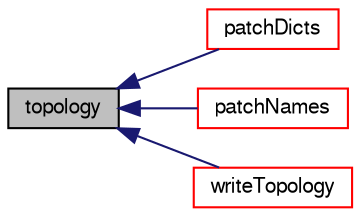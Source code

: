 digraph "topology"
{
  bgcolor="transparent";
  edge [fontname="FreeSans",fontsize="10",labelfontname="FreeSans",labelfontsize="10"];
  node [fontname="FreeSans",fontsize="10",shape=record];
  rankdir="LR";
  Node54 [label="topology",height=0.2,width=0.4,color="black", fillcolor="grey75", style="filled", fontcolor="black"];
  Node54 -> Node55 [dir="back",color="midnightblue",fontsize="10",style="solid",fontname="FreeSans"];
  Node55 [label="patchDicts",height=0.2,width=0.4,color="red",URL="$a24718.html#af6880a93f658f649f4c5094d7cb42533",tooltip="Get patch information from the topology mesh. "];
  Node54 -> Node58 [dir="back",color="midnightblue",fontsize="10",style="solid",fontname="FreeSans"];
  Node58 [label="patchNames",height=0.2,width=0.4,color="red",URL="$a24718.html#a3a56710ba8cff5664a002b134c75d5bd"];
  Node54 -> Node57 [dir="back",color="midnightblue",fontsize="10",style="solid",fontname="FreeSans"];
  Node57 [label="writeTopology",height=0.2,width=0.4,color="red",URL="$a24718.html#af73adb4aeceabd97bd04d34f0fc1349f",tooltip="Writes edges of blockMesh in OBJ format. "];
}
